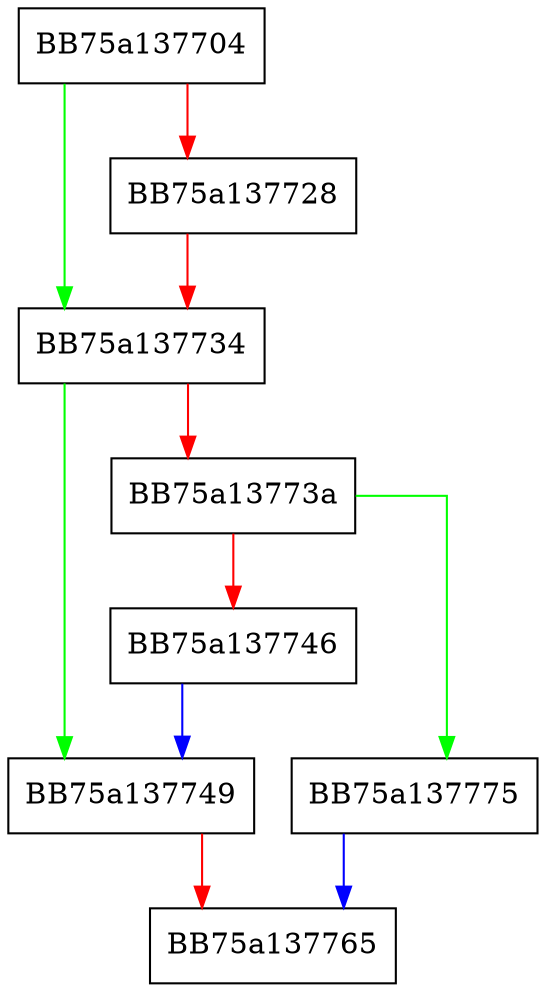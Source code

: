 digraph static_scan_worker {
  node [shape="box"];
  graph [splines=ortho];
  BB75a137704 -> BB75a137734 [color="green"];
  BB75a137704 -> BB75a137728 [color="red"];
  BB75a137728 -> BB75a137734 [color="red"];
  BB75a137734 -> BB75a137749 [color="green"];
  BB75a137734 -> BB75a13773a [color="red"];
  BB75a13773a -> BB75a137775 [color="green"];
  BB75a13773a -> BB75a137746 [color="red"];
  BB75a137746 -> BB75a137749 [color="blue"];
  BB75a137749 -> BB75a137765 [color="red"];
  BB75a137775 -> BB75a137765 [color="blue"];
}